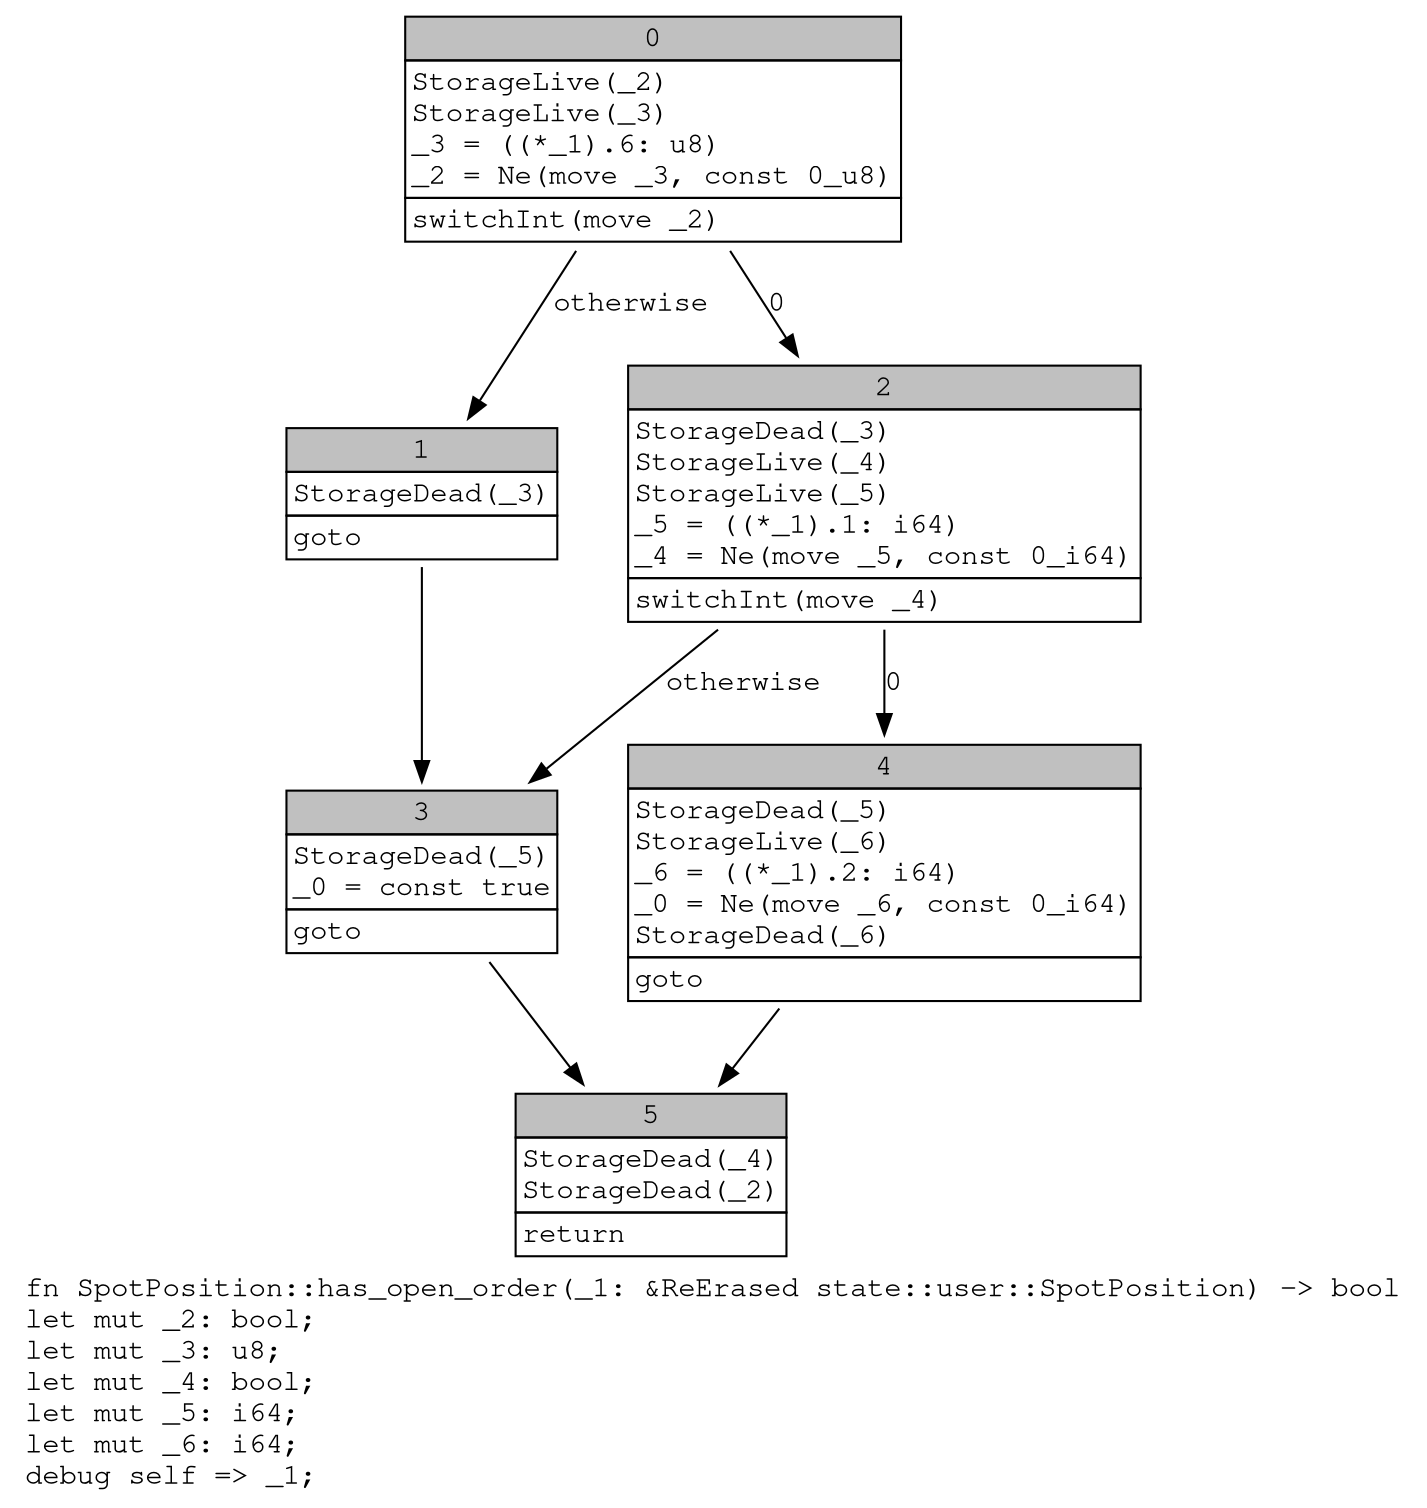digraph Mir_0_4343 {
    graph [fontname="Courier, monospace"];
    node [fontname="Courier, monospace"];
    edge [fontname="Courier, monospace"];
    label=<fn SpotPosition::has_open_order(_1: &amp;ReErased state::user::SpotPosition) -&gt; bool<br align="left"/>let mut _2: bool;<br align="left"/>let mut _3: u8;<br align="left"/>let mut _4: bool;<br align="left"/>let mut _5: i64;<br align="left"/>let mut _6: i64;<br align="left"/>debug self =&gt; _1;<br align="left"/>>;
    bb0__0_4343 [shape="none", label=<<table border="0" cellborder="1" cellspacing="0"><tr><td bgcolor="gray" align="center" colspan="1">0</td></tr><tr><td align="left" balign="left">StorageLive(_2)<br/>StorageLive(_3)<br/>_3 = ((*_1).6: u8)<br/>_2 = Ne(move _3, const 0_u8)<br/></td></tr><tr><td align="left">switchInt(move _2)</td></tr></table>>];
    bb1__0_4343 [shape="none", label=<<table border="0" cellborder="1" cellspacing="0"><tr><td bgcolor="gray" align="center" colspan="1">1</td></tr><tr><td align="left" balign="left">StorageDead(_3)<br/></td></tr><tr><td align="left">goto</td></tr></table>>];
    bb2__0_4343 [shape="none", label=<<table border="0" cellborder="1" cellspacing="0"><tr><td bgcolor="gray" align="center" colspan="1">2</td></tr><tr><td align="left" balign="left">StorageDead(_3)<br/>StorageLive(_4)<br/>StorageLive(_5)<br/>_5 = ((*_1).1: i64)<br/>_4 = Ne(move _5, const 0_i64)<br/></td></tr><tr><td align="left">switchInt(move _4)</td></tr></table>>];
    bb3__0_4343 [shape="none", label=<<table border="0" cellborder="1" cellspacing="0"><tr><td bgcolor="gray" align="center" colspan="1">3</td></tr><tr><td align="left" balign="left">StorageDead(_5)<br/>_0 = const true<br/></td></tr><tr><td align="left">goto</td></tr></table>>];
    bb4__0_4343 [shape="none", label=<<table border="0" cellborder="1" cellspacing="0"><tr><td bgcolor="gray" align="center" colspan="1">4</td></tr><tr><td align="left" balign="left">StorageDead(_5)<br/>StorageLive(_6)<br/>_6 = ((*_1).2: i64)<br/>_0 = Ne(move _6, const 0_i64)<br/>StorageDead(_6)<br/></td></tr><tr><td align="left">goto</td></tr></table>>];
    bb5__0_4343 [shape="none", label=<<table border="0" cellborder="1" cellspacing="0"><tr><td bgcolor="gray" align="center" colspan="1">5</td></tr><tr><td align="left" balign="left">StorageDead(_4)<br/>StorageDead(_2)<br/></td></tr><tr><td align="left">return</td></tr></table>>];
    bb0__0_4343 -> bb2__0_4343 [label="0"];
    bb0__0_4343 -> bb1__0_4343 [label="otherwise"];
    bb1__0_4343 -> bb3__0_4343 [label=""];
    bb2__0_4343 -> bb4__0_4343 [label="0"];
    bb2__0_4343 -> bb3__0_4343 [label="otherwise"];
    bb3__0_4343 -> bb5__0_4343 [label=""];
    bb4__0_4343 -> bb5__0_4343 [label=""];
}
